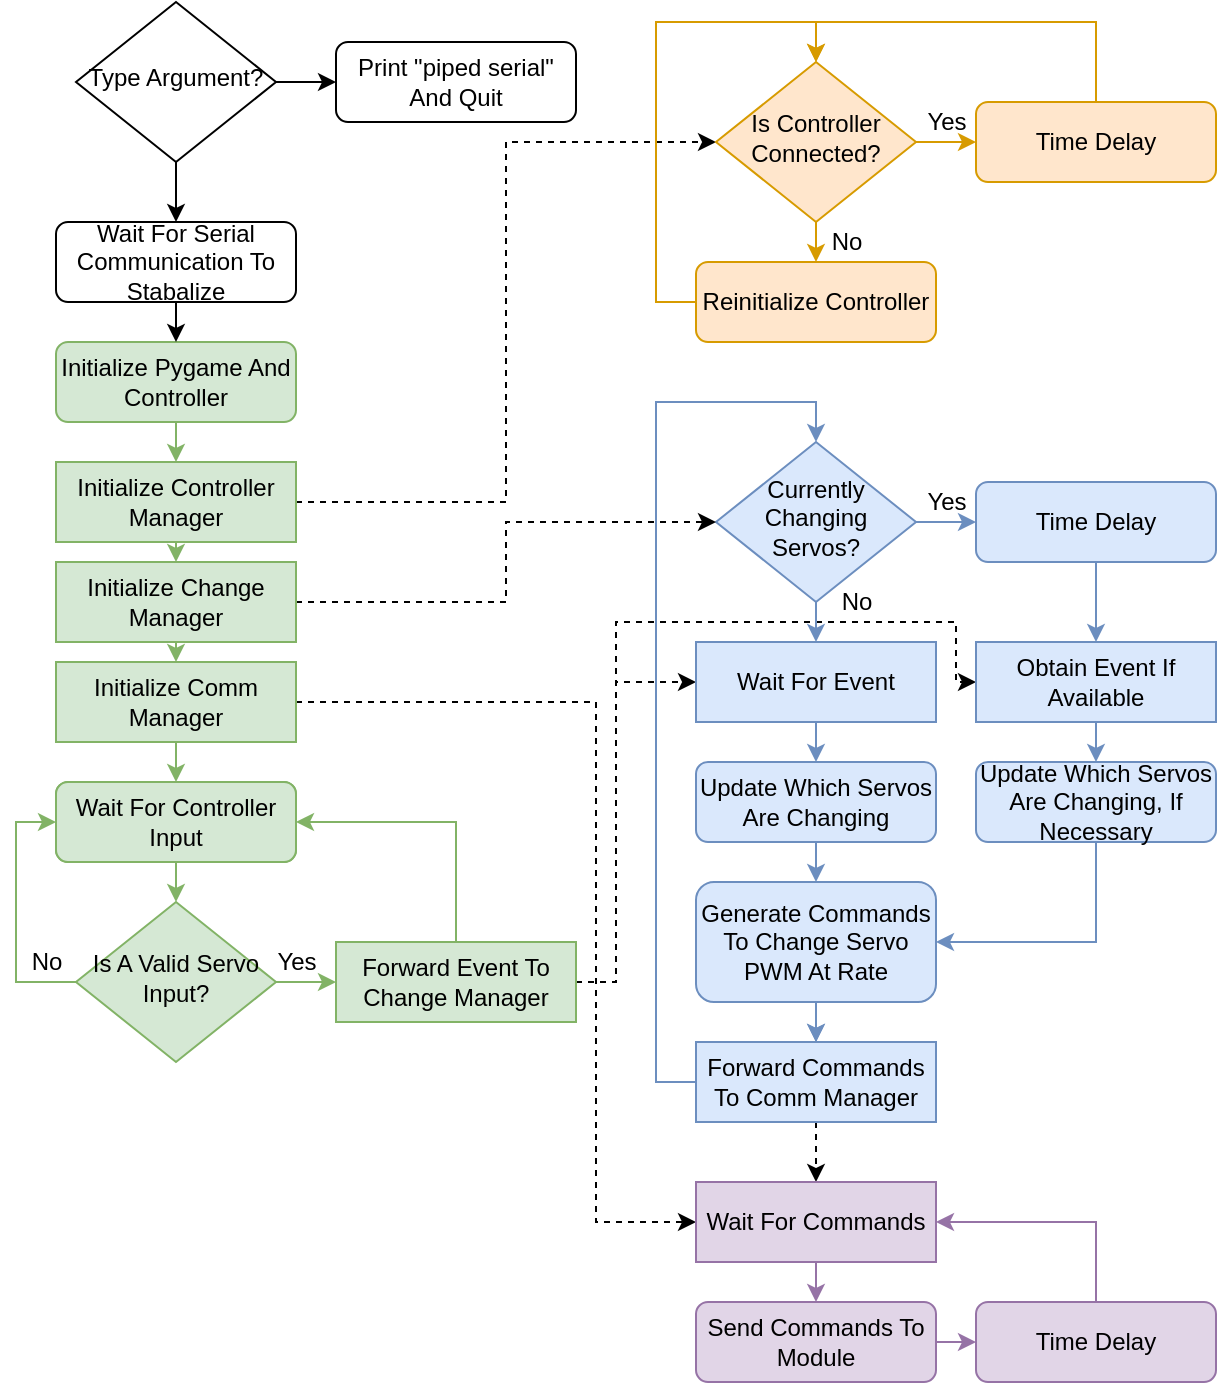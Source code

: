 <mxfile version="14.4.9" type="device"><diagram id="eFty746Ip5zTwZzsiRNO" name="Page-1"><mxGraphModel dx="1420" dy="765" grid="1" gridSize="10" guides="1" tooltips="1" connect="1" arrows="1" fold="1" page="1" pageScale="1" pageWidth="850" pageHeight="1100" math="0" shadow="0"><root><mxCell id="0"/><mxCell id="1" parent="0"/><mxCell id="g2h_m7OoTavEC6sxo5vU-1" style="edgeStyle=orthogonalEdgeStyle;rounded=0;orthogonalLoop=1;jettySize=auto;html=1;exitX=0.5;exitY=1;exitDx=0;exitDy=0;entryX=0.5;entryY=0;entryDx=0;entryDy=0;fillColor=#d5e8d4;strokeColor=#82b366;" edge="1" parent="1" source="g2h_m7OoTavEC6sxo5vU-2" target="g2h_m7OoTavEC6sxo5vU-13"><mxGeometry relative="1" as="geometry"/></mxCell><mxCell id="g2h_m7OoTavEC6sxo5vU-2" value="Initialize Pygame And Controller" style="rounded=1;whiteSpace=wrap;html=1;fontSize=12;glass=0;strokeWidth=1;shadow=0;fillColor=#d5e8d4;strokeColor=#82b366;" vertex="1" parent="1"><mxGeometry x="110" y="190" width="120" height="40" as="geometry"/></mxCell><mxCell id="g2h_m7OoTavEC6sxo5vU-4" style="edgeStyle=orthogonalEdgeStyle;rounded=0;orthogonalLoop=1;jettySize=auto;html=1;exitX=1;exitY=0.5;exitDx=0;exitDy=0;entryX=0;entryY=0.5;entryDx=0;entryDy=0;fillColor=#d5e8d4;strokeColor=#82b366;" edge="1" parent="1" source="g2h_m7OoTavEC6sxo5vU-5" target="g2h_m7OoTavEC6sxo5vU-25"><mxGeometry relative="1" as="geometry"/></mxCell><mxCell id="g2h_m7OoTavEC6sxo5vU-86" style="edgeStyle=orthogonalEdgeStyle;rounded=0;orthogonalLoop=1;jettySize=auto;html=1;exitX=0;exitY=0.5;exitDx=0;exitDy=0;entryX=0;entryY=0.5;entryDx=0;entryDy=0;strokeColor=#82b366;fillColor=#d5e8d4;" edge="1" parent="1" source="g2h_m7OoTavEC6sxo5vU-5" target="g2h_m7OoTavEC6sxo5vU-32"><mxGeometry relative="1" as="geometry"/></mxCell><mxCell id="g2h_m7OoTavEC6sxo5vU-5" value="Is A Valid Servo Input?" style="rhombus;whiteSpace=wrap;html=1;shadow=0;fontFamily=Helvetica;fontSize=12;align=center;strokeWidth=1;spacing=6;spacingTop=-4;fillColor=#d5e8d4;strokeColor=#82b366;" vertex="1" parent="1"><mxGeometry x="120" y="470" width="100" height="80" as="geometry"/></mxCell><mxCell id="g2h_m7OoTavEC6sxo5vU-9" style="edgeStyle=orthogonalEdgeStyle;rounded=0;orthogonalLoop=1;jettySize=auto;html=1;exitX=0.5;exitY=1;exitDx=0;exitDy=0;entryX=0.5;entryY=0;entryDx=0;entryDy=0;fillColor=#d5e8d4;strokeColor=#82b366;" edge="1" parent="1" source="g2h_m7OoTavEC6sxo5vU-10" target="g2h_m7OoTavEC6sxo5vU-5"><mxGeometry relative="1" as="geometry"/></mxCell><mxCell id="g2h_m7OoTavEC6sxo5vU-10" value="Wait For Controller Input" style="rounded=1;whiteSpace=wrap;html=1;fontSize=12;glass=0;strokeWidth=1;shadow=0;fillColor=#d5e8d4;strokeColor=#82b366;" vertex="1" parent="1"><mxGeometry x="110" y="410" width="120" height="40" as="geometry"/></mxCell><mxCell id="g2h_m7OoTavEC6sxo5vU-70" style="edgeStyle=orthogonalEdgeStyle;rounded=0;orthogonalLoop=1;jettySize=auto;html=1;exitX=1;exitY=0.5;exitDx=0;exitDy=0;entryX=0;entryY=0.5;entryDx=0;entryDy=0;dashed=1;" edge="1" parent="1" source="g2h_m7OoTavEC6sxo5vU-13" target="g2h_m7OoTavEC6sxo5vU-45"><mxGeometry relative="1" as="geometry"/></mxCell><mxCell id="g2h_m7OoTavEC6sxo5vU-74" style="edgeStyle=orthogonalEdgeStyle;rounded=0;orthogonalLoop=1;jettySize=auto;html=1;exitX=0.5;exitY=1;exitDx=0;exitDy=0;entryX=0.5;entryY=0;entryDx=0;entryDy=0;dashed=1;strokeColor=#82b366;fillColor=#d5e8d4;" edge="1" parent="1" source="g2h_m7OoTavEC6sxo5vU-13" target="g2h_m7OoTavEC6sxo5vU-68"><mxGeometry relative="1" as="geometry"/></mxCell><mxCell id="g2h_m7OoTavEC6sxo5vU-13" value="Initialize Controller Manager" style="rounded=0;whiteSpace=wrap;html=1;fillColor=#d5e8d4;strokeColor=#82b366;" vertex="1" parent="1"><mxGeometry x="110" y="250" width="120" height="40" as="geometry"/></mxCell><mxCell id="g2h_m7OoTavEC6sxo5vU-14" style="edgeStyle=orthogonalEdgeStyle;rounded=0;orthogonalLoop=1;jettySize=auto;html=1;exitX=0.5;exitY=1;exitDx=0;exitDy=0;entryX=0.5;entryY=0;entryDx=0;entryDy=0;fillColor=#d5e8d4;strokeColor=#82b366;" edge="1" parent="1" source="g2h_m7OoTavEC6sxo5vU-16" target="g2h_m7OoTavEC6sxo5vU-10"><mxGeometry relative="1" as="geometry"/></mxCell><mxCell id="g2h_m7OoTavEC6sxo5vU-79" style="edgeStyle=orthogonalEdgeStyle;rounded=0;orthogonalLoop=1;jettySize=auto;html=1;exitX=1;exitY=0.5;exitDx=0;exitDy=0;entryX=0;entryY=0.5;entryDx=0;entryDy=0;dashed=1;strokeColor=#000000;" edge="1" parent="1" source="g2h_m7OoTavEC6sxo5vU-16" target="g2h_m7OoTavEC6sxo5vU-77"><mxGeometry relative="1" as="geometry"><Array as="points"><mxPoint x="380" y="370"/><mxPoint x="380" y="630"/></Array></mxGeometry></mxCell><mxCell id="g2h_m7OoTavEC6sxo5vU-16" value="Initialize Comm Manager" style="rounded=0;whiteSpace=wrap;html=1;fillColor=#d5e8d4;strokeColor=#82b366;" vertex="1" parent="1"><mxGeometry x="110" y="350" width="120" height="40" as="geometry"/></mxCell><mxCell id="g2h_m7OoTavEC6sxo5vU-17" value="No" style="text;html=1;align=center;verticalAlign=middle;resizable=0;points=[];autosize=1;" vertex="1" parent="1"><mxGeometry x="90" y="490" width="30" height="20" as="geometry"/></mxCell><mxCell id="g2h_m7OoTavEC6sxo5vU-22" style="edgeStyle=orthogonalEdgeStyle;rounded=0;orthogonalLoop=1;jettySize=auto;html=1;exitX=0.5;exitY=0;exitDx=0;exitDy=0;entryX=1;entryY=0.5;entryDx=0;entryDy=0;fillColor=#d5e8d4;strokeColor=#82b366;" edge="1" parent="1" source="g2h_m7OoTavEC6sxo5vU-25" target="g2h_m7OoTavEC6sxo5vU-10"><mxGeometry relative="1" as="geometry"/></mxCell><mxCell id="g2h_m7OoTavEC6sxo5vU-23" style="edgeStyle=orthogonalEdgeStyle;rounded=0;orthogonalLoop=1;jettySize=auto;html=1;exitX=1;exitY=0.5;exitDx=0;exitDy=0;entryX=0;entryY=0.5;entryDx=0;entryDy=0;dashed=1;strokeColor=#000000;" edge="1" parent="1" source="g2h_m7OoTavEC6sxo5vU-25" target="g2h_m7OoTavEC6sxo5vU-31"><mxGeometry relative="1" as="geometry"><Array as="points"><mxPoint x="390" y="510"/><mxPoint x="390" y="360"/></Array></mxGeometry></mxCell><mxCell id="g2h_m7OoTavEC6sxo5vU-24" style="edgeStyle=orthogonalEdgeStyle;rounded=0;orthogonalLoop=1;jettySize=auto;html=1;exitX=1;exitY=0.5;exitDx=0;exitDy=0;entryX=0;entryY=0.5;entryDx=0;entryDy=0;strokeColor=#000000;dashed=1;" edge="1" parent="1" source="g2h_m7OoTavEC6sxo5vU-25" target="g2h_m7OoTavEC6sxo5vU-38"><mxGeometry relative="1" as="geometry"><Array as="points"><mxPoint x="390" y="510"/><mxPoint x="390" y="330"/><mxPoint x="560" y="330"/><mxPoint x="560" y="360"/></Array></mxGeometry></mxCell><mxCell id="g2h_m7OoTavEC6sxo5vU-25" value="Forward Event To Change Manager" style="rounded=0;whiteSpace=wrap;html=1;fillColor=#d5e8d4;strokeColor=#82b366;" vertex="1" parent="1"><mxGeometry x="250" y="490" width="120" height="40" as="geometry"/></mxCell><mxCell id="g2h_m7OoTavEC6sxo5vU-26" value="Yes" style="text;html=1;align=center;verticalAlign=middle;resizable=0;points=[];autosize=1;" vertex="1" parent="1"><mxGeometry x="210" y="490" width="40" height="20" as="geometry"/></mxCell><mxCell id="g2h_m7OoTavEC6sxo5vU-27" style="edgeStyle=orthogonalEdgeStyle;rounded=0;orthogonalLoop=1;jettySize=auto;html=1;exitX=0.5;exitY=1;exitDx=0;exitDy=0;entryX=0.5;entryY=0;entryDx=0;entryDy=0;strokeColor=#6c8ebf;fillColor=#dae8fc;" edge="1" parent="1" source="g2h_m7OoTavEC6sxo5vU-29" target="g2h_m7OoTavEC6sxo5vU-31"><mxGeometry relative="1" as="geometry"/></mxCell><mxCell id="g2h_m7OoTavEC6sxo5vU-28" style="edgeStyle=orthogonalEdgeStyle;rounded=0;orthogonalLoop=1;jettySize=auto;html=1;exitX=1;exitY=0.5;exitDx=0;exitDy=0;entryX=0;entryY=0.5;entryDx=0;entryDy=0;strokeColor=#6c8ebf;fillColor=#dae8fc;" edge="1" parent="1" source="g2h_m7OoTavEC6sxo5vU-29" target="g2h_m7OoTavEC6sxo5vU-36"><mxGeometry relative="1" as="geometry"/></mxCell><mxCell id="g2h_m7OoTavEC6sxo5vU-29" value="Currently Changing Servos?" style="rhombus;whiteSpace=wrap;html=1;shadow=0;fontFamily=Helvetica;fontSize=12;align=center;strokeWidth=1;spacing=6;spacingTop=-4;fillColor=#dae8fc;strokeColor=#6c8ebf;" vertex="1" parent="1"><mxGeometry x="440" y="240" width="100" height="80" as="geometry"/></mxCell><mxCell id="g2h_m7OoTavEC6sxo5vU-30" style="edgeStyle=orthogonalEdgeStyle;rounded=0;orthogonalLoop=1;jettySize=auto;html=1;exitX=0.5;exitY=1;exitDx=0;exitDy=0;entryX=0.5;entryY=0;entryDx=0;entryDy=0;strokeColor=#6c8ebf;fillColor=#dae8fc;" edge="1" parent="1" source="g2h_m7OoTavEC6sxo5vU-31" target="g2h_m7OoTavEC6sxo5vU-34"><mxGeometry relative="1" as="geometry"/></mxCell><mxCell id="g2h_m7OoTavEC6sxo5vU-31" value="Wait For Event" style="rounded=0;whiteSpace=wrap;html=1;fillColor=#dae8fc;strokeColor=#6c8ebf;" vertex="1" parent="1"><mxGeometry x="430" y="340" width="120" height="40" as="geometry"/></mxCell><mxCell id="g2h_m7OoTavEC6sxo5vU-32" value="Wait For Controller Input" style="rounded=1;whiteSpace=wrap;html=1;fontSize=12;glass=0;strokeWidth=1;shadow=0;fillColor=#d5e8d4;strokeColor=#82b366;" vertex="1" parent="1"><mxGeometry x="110" y="410" width="120" height="40" as="geometry"/></mxCell><mxCell id="g2h_m7OoTavEC6sxo5vU-33" style="edgeStyle=orthogonalEdgeStyle;rounded=0;orthogonalLoop=1;jettySize=auto;html=1;exitX=0.5;exitY=1;exitDx=0;exitDy=0;entryX=0.5;entryY=0;entryDx=0;entryDy=0;strokeColor=#6c8ebf;fillColor=#dae8fc;" edge="1" parent="1" source="g2h_m7OoTavEC6sxo5vU-34" target="g2h_m7OoTavEC6sxo5vU-42"><mxGeometry relative="1" as="geometry"/></mxCell><mxCell id="g2h_m7OoTavEC6sxo5vU-34" value="Update Which Servos Are Changing" style="rounded=1;whiteSpace=wrap;html=1;fontSize=12;glass=0;strokeWidth=1;shadow=0;fillColor=#dae8fc;strokeColor=#6c8ebf;" vertex="1" parent="1"><mxGeometry x="430" y="400" width="120" height="40" as="geometry"/></mxCell><mxCell id="g2h_m7OoTavEC6sxo5vU-35" style="edgeStyle=orthogonalEdgeStyle;rounded=0;orthogonalLoop=1;jettySize=auto;html=1;exitX=0.5;exitY=1;exitDx=0;exitDy=0;entryX=0.5;entryY=0;entryDx=0;entryDy=0;strokeColor=#6c8ebf;fillColor=#dae8fc;" edge="1" parent="1" source="g2h_m7OoTavEC6sxo5vU-36" target="g2h_m7OoTavEC6sxo5vU-38"><mxGeometry relative="1" as="geometry"/></mxCell><mxCell id="g2h_m7OoTavEC6sxo5vU-36" value="Time Delay" style="rounded=1;whiteSpace=wrap;html=1;fontSize=12;glass=0;strokeWidth=1;shadow=0;fillColor=#dae8fc;strokeColor=#6c8ebf;" vertex="1" parent="1"><mxGeometry x="570" y="260" width="120" height="40" as="geometry"/></mxCell><mxCell id="g2h_m7OoTavEC6sxo5vU-37" style="edgeStyle=orthogonalEdgeStyle;rounded=0;orthogonalLoop=1;jettySize=auto;html=1;exitX=0.5;exitY=1;exitDx=0;exitDy=0;entryX=0.5;entryY=0;entryDx=0;entryDy=0;strokeColor=#6c8ebf;fillColor=#dae8fc;" edge="1" parent="1" source="g2h_m7OoTavEC6sxo5vU-38" target="g2h_m7OoTavEC6sxo5vU-40"><mxGeometry relative="1" as="geometry"/></mxCell><mxCell id="g2h_m7OoTavEC6sxo5vU-38" value="Obtain Event If Available" style="rounded=0;whiteSpace=wrap;html=1;fillColor=#dae8fc;strokeColor=#6c8ebf;" vertex="1" parent="1"><mxGeometry x="570" y="340" width="120" height="40" as="geometry"/></mxCell><mxCell id="g2h_m7OoTavEC6sxo5vU-39" style="edgeStyle=orthogonalEdgeStyle;rounded=0;orthogonalLoop=1;jettySize=auto;html=1;exitX=0.5;exitY=1;exitDx=0;exitDy=0;entryX=1;entryY=0.5;entryDx=0;entryDy=0;strokeColor=#6c8ebf;fillColor=#dae8fc;" edge="1" parent="1" source="g2h_m7OoTavEC6sxo5vU-40" target="g2h_m7OoTavEC6sxo5vU-42"><mxGeometry relative="1" as="geometry"/></mxCell><mxCell id="g2h_m7OoTavEC6sxo5vU-40" value="Update Which Servos Are Changing, If Necessary" style="rounded=1;whiteSpace=wrap;html=1;fontSize=12;glass=0;strokeWidth=1;shadow=0;fillColor=#dae8fc;strokeColor=#6c8ebf;" vertex="1" parent="1"><mxGeometry x="570" y="400" width="120" height="40" as="geometry"/></mxCell><mxCell id="g2h_m7OoTavEC6sxo5vU-65" style="edgeStyle=orthogonalEdgeStyle;rounded=0;orthogonalLoop=1;jettySize=auto;html=1;exitX=0.5;exitY=1;exitDx=0;exitDy=0;entryX=0.5;entryY=0;entryDx=0;entryDy=0;fillColor=#dae8fc;strokeColor=#6c8ebf;" edge="1" parent="1" source="g2h_m7OoTavEC6sxo5vU-42" target="g2h_m7OoTavEC6sxo5vU-64"><mxGeometry relative="1" as="geometry"/></mxCell><mxCell id="g2h_m7OoTavEC6sxo5vU-66" value="" style="edgeStyle=orthogonalEdgeStyle;rounded=0;orthogonalLoop=1;jettySize=auto;html=1;strokeColor=#6c8ebf;fillColor=#dae8fc;" edge="1" parent="1" source="g2h_m7OoTavEC6sxo5vU-42" target="g2h_m7OoTavEC6sxo5vU-64"><mxGeometry relative="1" as="geometry"/></mxCell><mxCell id="g2h_m7OoTavEC6sxo5vU-42" value="Generate Commands To Change Servo PWM At Rate" style="rounded=1;whiteSpace=wrap;html=1;fontSize=12;glass=0;strokeWidth=1;shadow=0;fillColor=#dae8fc;strokeColor=#6c8ebf;" vertex="1" parent="1"><mxGeometry x="430" y="460" width="120" height="60" as="geometry"/></mxCell><mxCell id="g2h_m7OoTavEC6sxo5vU-43" style="edgeStyle=orthogonalEdgeStyle;rounded=0;orthogonalLoop=1;jettySize=auto;html=1;exitX=0.5;exitY=1;exitDx=0;exitDy=0;entryX=0.5;entryY=0;entryDx=0;entryDy=0;strokeColor=#d79b00;fillColor=#ffe6cc;" edge="1" parent="1" source="g2h_m7OoTavEC6sxo5vU-45" target="g2h_m7OoTavEC6sxo5vU-49"><mxGeometry relative="1" as="geometry"/></mxCell><mxCell id="g2h_m7OoTavEC6sxo5vU-44" style="edgeStyle=orthogonalEdgeStyle;rounded=0;orthogonalLoop=1;jettySize=auto;html=1;exitX=1;exitY=0.5;exitDx=0;exitDy=0;entryX=0;entryY=0.5;entryDx=0;entryDy=0;strokeColor=#d79b00;fillColor=#ffe6cc;" edge="1" parent="1" source="g2h_m7OoTavEC6sxo5vU-45" target="g2h_m7OoTavEC6sxo5vU-52"><mxGeometry relative="1" as="geometry"/></mxCell><mxCell id="g2h_m7OoTavEC6sxo5vU-45" value="Is Controller Connected?" style="rhombus;whiteSpace=wrap;html=1;shadow=0;fontFamily=Helvetica;fontSize=12;align=center;strokeWidth=1;spacing=6;spacingTop=-4;fillColor=#ffe6cc;strokeColor=#d79b00;" vertex="1" parent="1"><mxGeometry x="440" y="50" width="100" height="80" as="geometry"/></mxCell><mxCell id="g2h_m7OoTavEC6sxo5vU-46" value="Yes" style="text;html=1;align=center;verticalAlign=middle;resizable=0;points=[];autosize=1;" vertex="1" parent="1"><mxGeometry x="535" y="260" width="40" height="20" as="geometry"/></mxCell><mxCell id="g2h_m7OoTavEC6sxo5vU-47" value="No" style="text;html=1;align=center;verticalAlign=middle;resizable=0;points=[];autosize=1;" vertex="1" parent="1"><mxGeometry x="495" y="310" width="30" height="20" as="geometry"/></mxCell><mxCell id="g2h_m7OoTavEC6sxo5vU-48" style="edgeStyle=orthogonalEdgeStyle;rounded=0;orthogonalLoop=1;jettySize=auto;html=1;exitX=0;exitY=0.5;exitDx=0;exitDy=0;entryX=0.5;entryY=0;entryDx=0;entryDy=0;strokeColor=#d79b00;fillColor=#ffe6cc;" edge="1" parent="1" source="g2h_m7OoTavEC6sxo5vU-49" target="g2h_m7OoTavEC6sxo5vU-45"><mxGeometry relative="1" as="geometry"><Array as="points"><mxPoint x="410" y="170"/><mxPoint x="410" y="30"/><mxPoint x="490" y="30"/></Array></mxGeometry></mxCell><mxCell id="g2h_m7OoTavEC6sxo5vU-49" value="Reinitialize Controller" style="rounded=1;whiteSpace=wrap;html=1;fontSize=12;glass=0;strokeWidth=1;shadow=0;fillColor=#ffe6cc;strokeColor=#d79b00;" vertex="1" parent="1"><mxGeometry x="430" y="150" width="120" height="40" as="geometry"/></mxCell><mxCell id="g2h_m7OoTavEC6sxo5vU-50" value="No" style="text;html=1;align=center;verticalAlign=middle;resizable=0;points=[];autosize=1;" vertex="1" parent="1"><mxGeometry x="490" y="130" width="30" height="20" as="geometry"/></mxCell><mxCell id="g2h_m7OoTavEC6sxo5vU-51" style="edgeStyle=orthogonalEdgeStyle;rounded=0;orthogonalLoop=1;jettySize=auto;html=1;exitX=0.5;exitY=0;exitDx=0;exitDy=0;entryX=0.5;entryY=0;entryDx=0;entryDy=0;strokeColor=#d79b00;fillColor=#ffe6cc;" edge="1" parent="1" source="g2h_m7OoTavEC6sxo5vU-52" target="g2h_m7OoTavEC6sxo5vU-45"><mxGeometry relative="1" as="geometry"><Array as="points"><mxPoint x="630" y="30"/><mxPoint x="490" y="30"/></Array></mxGeometry></mxCell><mxCell id="g2h_m7OoTavEC6sxo5vU-52" value="Time Delay" style="rounded=1;whiteSpace=wrap;html=1;fontSize=12;glass=0;strokeWidth=1;shadow=0;fillColor=#ffe6cc;strokeColor=#d79b00;" vertex="1" parent="1"><mxGeometry x="570" y="70" width="120" height="40" as="geometry"/></mxCell><mxCell id="g2h_m7OoTavEC6sxo5vU-53" value="Yes" style="text;html=1;align=center;verticalAlign=middle;resizable=0;points=[];autosize=1;" vertex="1" parent="1"><mxGeometry x="535" y="70" width="40" height="20" as="geometry"/></mxCell><mxCell id="g2h_m7OoTavEC6sxo5vU-58" style="edgeStyle=orthogonalEdgeStyle;rounded=0;orthogonalLoop=1;jettySize=auto;html=1;exitX=1;exitY=0.5;exitDx=0;exitDy=0;entryX=0;entryY=0.5;entryDx=0;entryDy=0;" edge="1" parent="1" source="g2h_m7OoTavEC6sxo5vU-55" target="g2h_m7OoTavEC6sxo5vU-57"><mxGeometry relative="1" as="geometry"/></mxCell><mxCell id="g2h_m7OoTavEC6sxo5vU-62" style="edgeStyle=orthogonalEdgeStyle;rounded=0;orthogonalLoop=1;jettySize=auto;html=1;exitX=0.5;exitY=1;exitDx=0;exitDy=0;entryX=0.5;entryY=0;entryDx=0;entryDy=0;" edge="1" parent="1" source="g2h_m7OoTavEC6sxo5vU-55" target="g2h_m7OoTavEC6sxo5vU-60"><mxGeometry relative="1" as="geometry"/></mxCell><mxCell id="g2h_m7OoTavEC6sxo5vU-55" value="Type Argument?" style="rhombus;whiteSpace=wrap;html=1;shadow=0;fontFamily=Helvetica;fontSize=12;align=center;strokeWidth=1;spacing=6;spacingTop=-4;" vertex="1" parent="1"><mxGeometry x="120" y="20" width="100" height="80" as="geometry"/></mxCell><mxCell id="g2h_m7OoTavEC6sxo5vU-57" value="Print &quot;piped serial&quot; And Quit" style="rounded=1;whiteSpace=wrap;html=1;fontSize=12;glass=0;strokeWidth=1;shadow=0;" vertex="1" parent="1"><mxGeometry x="250" y="40" width="120" height="40" as="geometry"/></mxCell><mxCell id="g2h_m7OoTavEC6sxo5vU-61" style="edgeStyle=orthogonalEdgeStyle;rounded=0;orthogonalLoop=1;jettySize=auto;html=1;exitX=0.5;exitY=1;exitDx=0;exitDy=0;entryX=0.5;entryY=0;entryDx=0;entryDy=0;" edge="1" parent="1" source="g2h_m7OoTavEC6sxo5vU-60" target="g2h_m7OoTavEC6sxo5vU-2"><mxGeometry relative="1" as="geometry"/></mxCell><mxCell id="g2h_m7OoTavEC6sxo5vU-60" value="Wait For Serial Communication To Stabalize" style="rounded=1;whiteSpace=wrap;html=1;fontSize=12;glass=0;strokeWidth=1;shadow=0;" vertex="1" parent="1"><mxGeometry x="110" y="130" width="120" height="40" as="geometry"/></mxCell><mxCell id="g2h_m7OoTavEC6sxo5vU-67" style="edgeStyle=orthogonalEdgeStyle;rounded=0;orthogonalLoop=1;jettySize=auto;html=1;exitX=0;exitY=0.5;exitDx=0;exitDy=0;entryX=0.5;entryY=0;entryDx=0;entryDy=0;strokeColor=#6c8ebf;fillColor=#dae8fc;" edge="1" parent="1" source="g2h_m7OoTavEC6sxo5vU-64" target="g2h_m7OoTavEC6sxo5vU-29"><mxGeometry relative="1" as="geometry"><Array as="points"><mxPoint x="410" y="560"/><mxPoint x="410" y="220"/><mxPoint x="490" y="220"/></Array></mxGeometry></mxCell><mxCell id="g2h_m7OoTavEC6sxo5vU-78" style="edgeStyle=orthogonalEdgeStyle;rounded=0;orthogonalLoop=1;jettySize=auto;html=1;exitX=0.5;exitY=1;exitDx=0;exitDy=0;entryX=0.5;entryY=0;entryDx=0;entryDy=0;dashed=1;" edge="1" parent="1" source="g2h_m7OoTavEC6sxo5vU-64" target="g2h_m7OoTavEC6sxo5vU-77"><mxGeometry relative="1" as="geometry"/></mxCell><mxCell id="g2h_m7OoTavEC6sxo5vU-64" value="Forward Commands To Comm Manager" style="rounded=0;whiteSpace=wrap;html=1;fillColor=#dae8fc;strokeColor=#6c8ebf;" vertex="1" parent="1"><mxGeometry x="430" y="540" width="120" height="40" as="geometry"/></mxCell><mxCell id="g2h_m7OoTavEC6sxo5vU-71" style="edgeStyle=orthogonalEdgeStyle;rounded=0;orthogonalLoop=1;jettySize=auto;html=1;exitX=1;exitY=0.5;exitDx=0;exitDy=0;entryX=0;entryY=0.5;entryDx=0;entryDy=0;dashed=1;" edge="1" parent="1" source="g2h_m7OoTavEC6sxo5vU-68" target="g2h_m7OoTavEC6sxo5vU-29"><mxGeometry relative="1" as="geometry"/></mxCell><mxCell id="g2h_m7OoTavEC6sxo5vU-75" style="edgeStyle=orthogonalEdgeStyle;rounded=0;orthogonalLoop=1;jettySize=auto;html=1;exitX=0.5;exitY=1;exitDx=0;exitDy=0;entryX=0.5;entryY=0;entryDx=0;entryDy=0;dashed=1;strokeColor=#82b366;fillColor=#d5e8d4;" edge="1" parent="1" source="g2h_m7OoTavEC6sxo5vU-68" target="g2h_m7OoTavEC6sxo5vU-16"><mxGeometry relative="1" as="geometry"/></mxCell><mxCell id="g2h_m7OoTavEC6sxo5vU-68" value="Initialize Change Manager" style="rounded=0;whiteSpace=wrap;html=1;fillColor=#d5e8d4;strokeColor=#82b366;" vertex="1" parent="1"><mxGeometry x="110" y="300" width="120" height="40" as="geometry"/></mxCell><mxCell id="g2h_m7OoTavEC6sxo5vU-81" style="edgeStyle=orthogonalEdgeStyle;rounded=0;orthogonalLoop=1;jettySize=auto;html=1;exitX=0.5;exitY=1;exitDx=0;exitDy=0;entryX=0.5;entryY=0;entryDx=0;entryDy=0;strokeColor=#9673a6;fillColor=#e1d5e7;" edge="1" parent="1" source="g2h_m7OoTavEC6sxo5vU-77" target="g2h_m7OoTavEC6sxo5vU-80"><mxGeometry relative="1" as="geometry"/></mxCell><mxCell id="g2h_m7OoTavEC6sxo5vU-77" value="Wait For Commands" style="rounded=0;whiteSpace=wrap;html=1;fillColor=#e1d5e7;strokeColor=#9673a6;" vertex="1" parent="1"><mxGeometry x="430" y="610" width="120" height="40" as="geometry"/></mxCell><mxCell id="g2h_m7OoTavEC6sxo5vU-84" style="edgeStyle=orthogonalEdgeStyle;rounded=0;orthogonalLoop=1;jettySize=auto;html=1;exitX=1;exitY=0.5;exitDx=0;exitDy=0;entryX=0;entryY=0.5;entryDx=0;entryDy=0;strokeColor=#9673a6;fillColor=#e1d5e7;" edge="1" parent="1" source="g2h_m7OoTavEC6sxo5vU-80" target="g2h_m7OoTavEC6sxo5vU-83"><mxGeometry relative="1" as="geometry"/></mxCell><mxCell id="g2h_m7OoTavEC6sxo5vU-80" value="Send Commands To Module" style="rounded=1;whiteSpace=wrap;html=1;fontSize=12;glass=0;strokeWidth=1;shadow=0;fillColor=#e1d5e7;strokeColor=#9673a6;" vertex="1" parent="1"><mxGeometry x="430" y="670" width="120" height="40" as="geometry"/></mxCell><mxCell id="g2h_m7OoTavEC6sxo5vU-85" style="edgeStyle=orthogonalEdgeStyle;rounded=0;orthogonalLoop=1;jettySize=auto;html=1;exitX=0.5;exitY=0;exitDx=0;exitDy=0;entryX=1;entryY=0.5;entryDx=0;entryDy=0;strokeColor=#9673a6;fillColor=#e1d5e7;" edge="1" parent="1" source="g2h_m7OoTavEC6sxo5vU-83" target="g2h_m7OoTavEC6sxo5vU-77"><mxGeometry relative="1" as="geometry"/></mxCell><mxCell id="g2h_m7OoTavEC6sxo5vU-83" value="Time Delay" style="rounded=1;whiteSpace=wrap;html=1;fontSize=12;glass=0;strokeWidth=1;shadow=0;fillColor=#e1d5e7;strokeColor=#9673a6;" vertex="1" parent="1"><mxGeometry x="570" y="670" width="120" height="40" as="geometry"/></mxCell></root></mxGraphModel></diagram></mxfile>